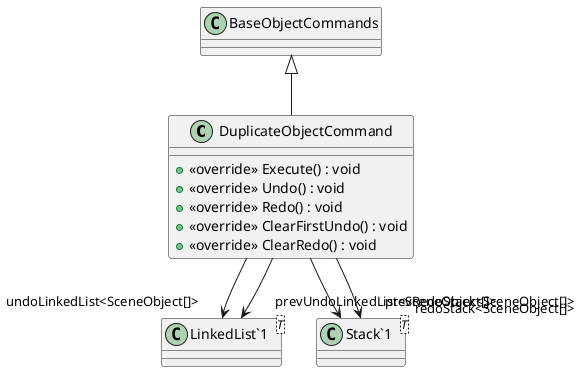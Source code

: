 @startuml
class DuplicateObjectCommand {
    + <<override>> Execute() : void
    + <<override>> Undo() : void
    + <<override>> Redo() : void
    + <<override>> ClearFirstUndo() : void
    + <<override>> ClearRedo() : void
}
class "LinkedList`1"<T> {
}
class "Stack`1"<T> {
}
BaseObjectCommands <|-- DuplicateObjectCommand
DuplicateObjectCommand --> "undoLinkedList<SceneObject[]>" "LinkedList`1"
DuplicateObjectCommand --> "redoStack<SceneObject[]>" "Stack`1"
DuplicateObjectCommand --> "prevUndoLinkedList<SceneObject[]>" "LinkedList`1"
DuplicateObjectCommand --> "prevRedoStack<SceneObject[]>" "Stack`1"
@enduml
